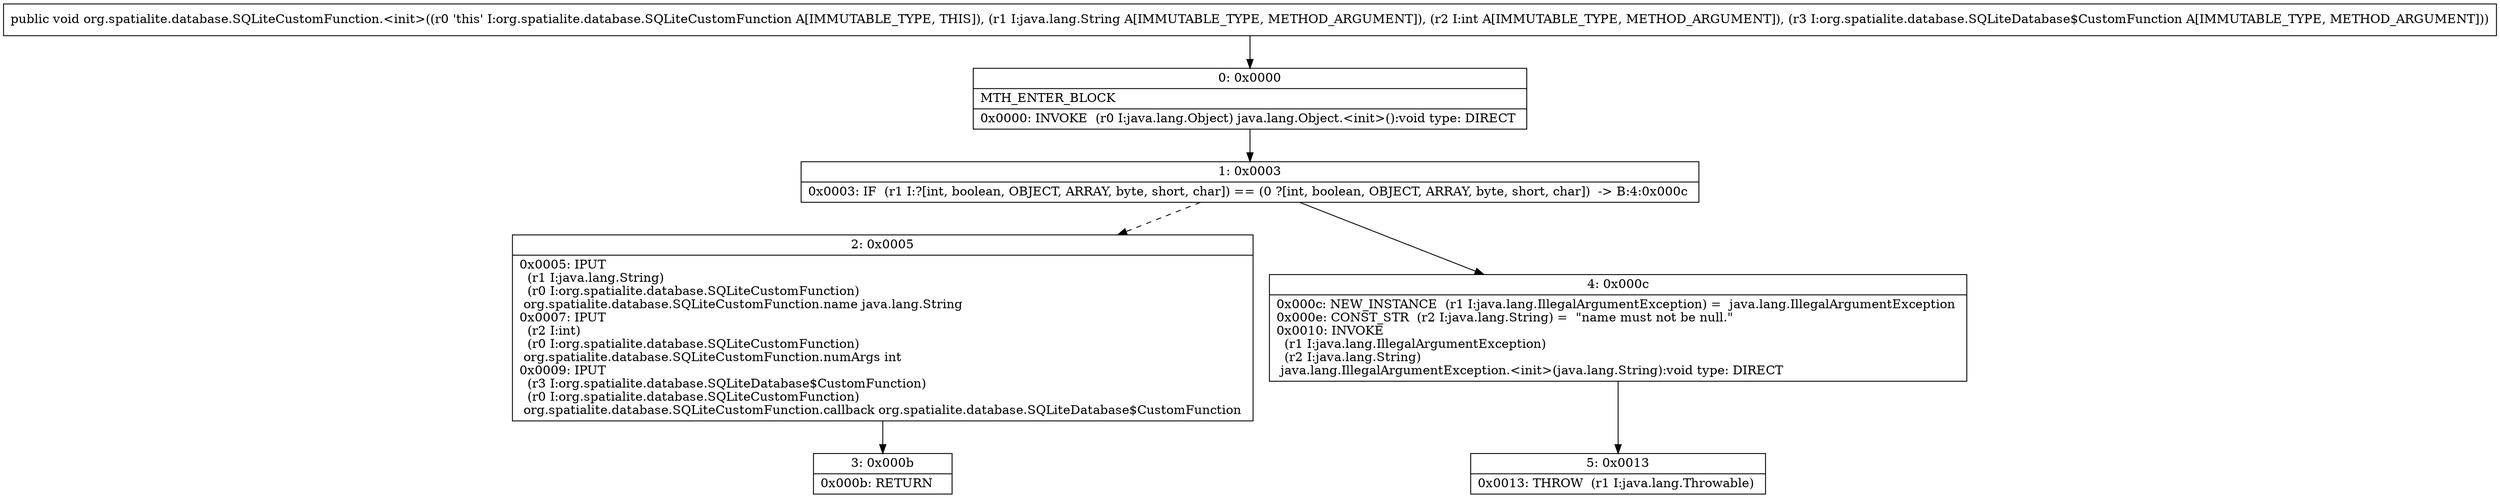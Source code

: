 digraph "CFG fororg.spatialite.database.SQLiteCustomFunction.\<init\>(Ljava\/lang\/String;ILorg\/spatialite\/database\/SQLiteDatabase$CustomFunction;)V" {
Node_0 [shape=record,label="{0\:\ 0x0000|MTH_ENTER_BLOCK\l|0x0000: INVOKE  (r0 I:java.lang.Object) java.lang.Object.\<init\>():void type: DIRECT \l}"];
Node_1 [shape=record,label="{1\:\ 0x0003|0x0003: IF  (r1 I:?[int, boolean, OBJECT, ARRAY, byte, short, char]) == (0 ?[int, boolean, OBJECT, ARRAY, byte, short, char])  \-\> B:4:0x000c \l}"];
Node_2 [shape=record,label="{2\:\ 0x0005|0x0005: IPUT  \l  (r1 I:java.lang.String)\l  (r0 I:org.spatialite.database.SQLiteCustomFunction)\l org.spatialite.database.SQLiteCustomFunction.name java.lang.String \l0x0007: IPUT  \l  (r2 I:int)\l  (r0 I:org.spatialite.database.SQLiteCustomFunction)\l org.spatialite.database.SQLiteCustomFunction.numArgs int \l0x0009: IPUT  \l  (r3 I:org.spatialite.database.SQLiteDatabase$CustomFunction)\l  (r0 I:org.spatialite.database.SQLiteCustomFunction)\l org.spatialite.database.SQLiteCustomFunction.callback org.spatialite.database.SQLiteDatabase$CustomFunction \l}"];
Node_3 [shape=record,label="{3\:\ 0x000b|0x000b: RETURN   \l}"];
Node_4 [shape=record,label="{4\:\ 0x000c|0x000c: NEW_INSTANCE  (r1 I:java.lang.IllegalArgumentException) =  java.lang.IllegalArgumentException \l0x000e: CONST_STR  (r2 I:java.lang.String) =  \"name must not be null.\" \l0x0010: INVOKE  \l  (r1 I:java.lang.IllegalArgumentException)\l  (r2 I:java.lang.String)\l java.lang.IllegalArgumentException.\<init\>(java.lang.String):void type: DIRECT \l}"];
Node_5 [shape=record,label="{5\:\ 0x0013|0x0013: THROW  (r1 I:java.lang.Throwable) \l}"];
MethodNode[shape=record,label="{public void org.spatialite.database.SQLiteCustomFunction.\<init\>((r0 'this' I:org.spatialite.database.SQLiteCustomFunction A[IMMUTABLE_TYPE, THIS]), (r1 I:java.lang.String A[IMMUTABLE_TYPE, METHOD_ARGUMENT]), (r2 I:int A[IMMUTABLE_TYPE, METHOD_ARGUMENT]), (r3 I:org.spatialite.database.SQLiteDatabase$CustomFunction A[IMMUTABLE_TYPE, METHOD_ARGUMENT])) }"];
MethodNode -> Node_0;
Node_0 -> Node_1;
Node_1 -> Node_2[style=dashed];
Node_1 -> Node_4;
Node_2 -> Node_3;
Node_4 -> Node_5;
}

